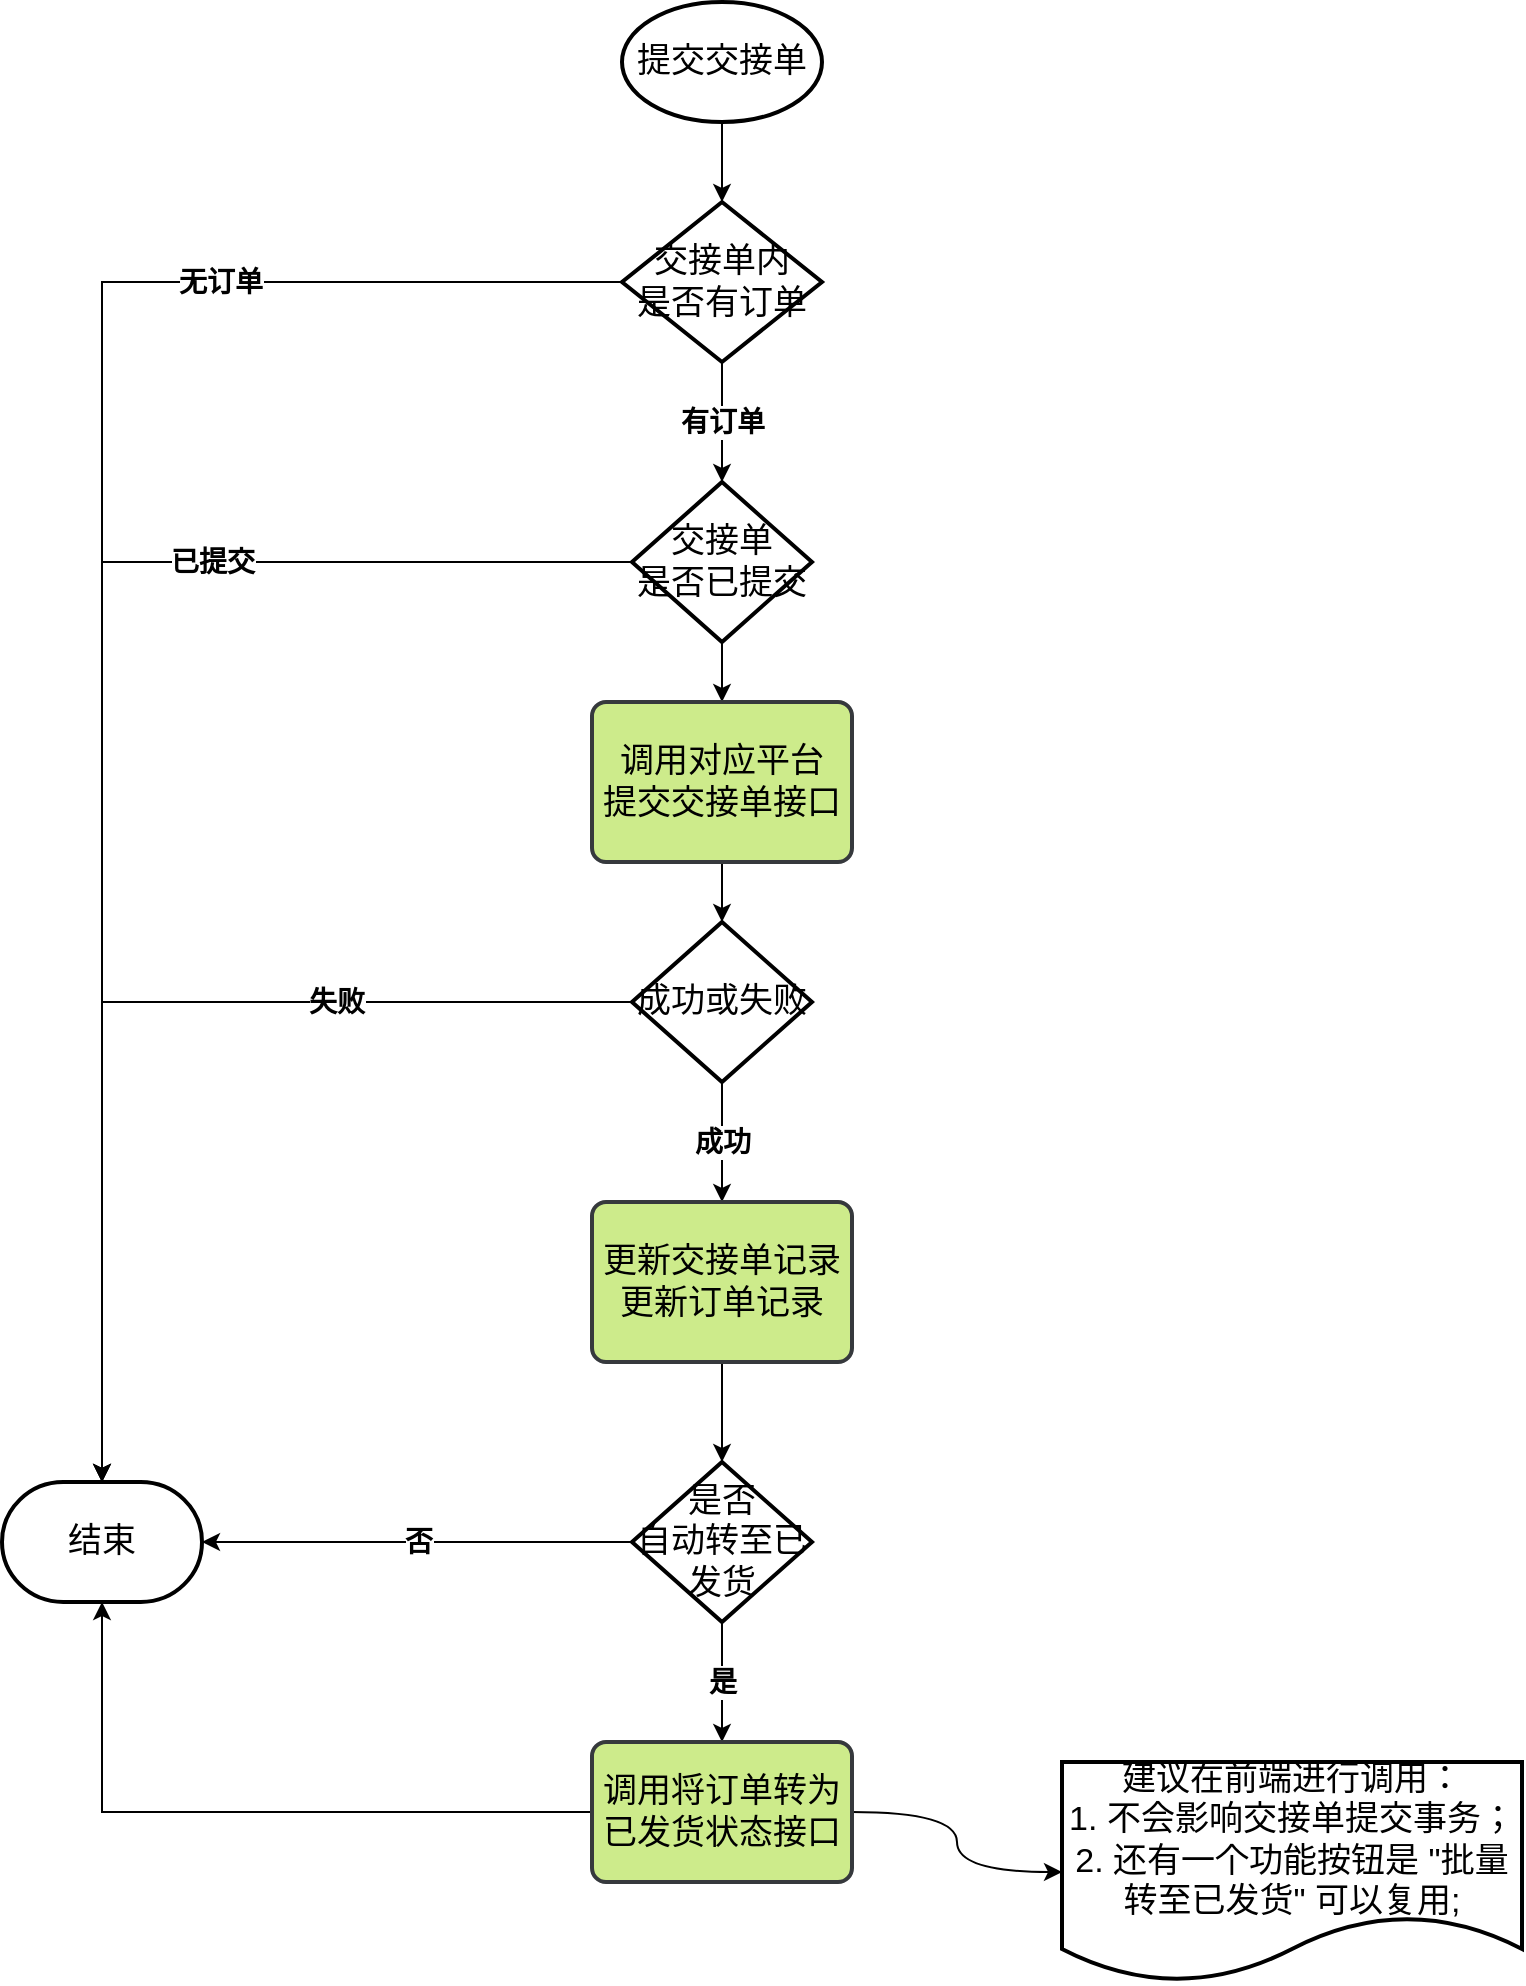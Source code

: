 <mxfile version="21.1.8" type="github">
  <diagram name="第 1 页" id="Owga8iRs9M4aHq998Id_">
    <mxGraphModel dx="1434" dy="756" grid="1" gridSize="10" guides="1" tooltips="1" connect="1" arrows="1" fold="1" page="1" pageScale="1" pageWidth="827" pageHeight="1169" math="0" shadow="0">
      <root>
        <mxCell id="0" />
        <mxCell id="1" parent="0" />
        <mxCell id="WbZ3Wk0u_LfN1Q2NzHBl-9" style="edgeStyle=orthogonalEdgeStyle;rounded=0;orthogonalLoop=1;jettySize=auto;html=1;entryX=0.5;entryY=0;entryDx=0;entryDy=0;entryPerimeter=0;" edge="1" parent="1" source="WbZ3Wk0u_LfN1Q2NzHBl-1" target="WbZ3Wk0u_LfN1Q2NzHBl-2">
          <mxGeometry relative="1" as="geometry" />
        </mxCell>
        <mxCell id="WbZ3Wk0u_LfN1Q2NzHBl-1" value="&lt;font style=&quot;font-size: 17px;&quot;&gt;提交交接单&lt;/font&gt;" style="strokeWidth=2;html=1;shape=mxgraph.flowchart.start_1;whiteSpace=wrap;" vertex="1" parent="1">
          <mxGeometry x="370" y="110" width="100" height="60" as="geometry" />
        </mxCell>
        <mxCell id="WbZ3Wk0u_LfN1Q2NzHBl-4" value="&lt;b&gt;&lt;font style=&quot;font-size: 14px;&quot;&gt;无订单&lt;/font&gt;&lt;/b&gt;" style="edgeStyle=orthogonalEdgeStyle;rounded=0;orthogonalLoop=1;jettySize=auto;html=1;" edge="1" parent="1" source="WbZ3Wk0u_LfN1Q2NzHBl-2" target="WbZ3Wk0u_LfN1Q2NzHBl-3">
          <mxGeometry x="-0.533" relative="1" as="geometry">
            <mxPoint as="offset" />
          </mxGeometry>
        </mxCell>
        <mxCell id="WbZ3Wk0u_LfN1Q2NzHBl-7" value="&lt;b&gt;&lt;font style=&quot;font-size: 14px;&quot;&gt;有订单&lt;/font&gt;&lt;/b&gt;" style="edgeStyle=orthogonalEdgeStyle;rounded=0;orthogonalLoop=1;jettySize=auto;html=1;" edge="1" parent="1" source="WbZ3Wk0u_LfN1Q2NzHBl-2" target="WbZ3Wk0u_LfN1Q2NzHBl-6">
          <mxGeometry relative="1" as="geometry" />
        </mxCell>
        <mxCell id="WbZ3Wk0u_LfN1Q2NzHBl-2" value="&lt;font style=&quot;font-size: 17px;&quot;&gt;交接单内&lt;br&gt;是否有订单&lt;/font&gt;" style="strokeWidth=2;html=1;shape=mxgraph.flowchart.decision;whiteSpace=wrap;" vertex="1" parent="1">
          <mxGeometry x="370" y="210" width="100" height="80" as="geometry" />
        </mxCell>
        <mxCell id="WbZ3Wk0u_LfN1Q2NzHBl-3" value="&lt;font style=&quot;font-size: 17px;&quot;&gt;结束&lt;/font&gt;" style="strokeWidth=2;html=1;shape=mxgraph.flowchart.terminator;whiteSpace=wrap;" vertex="1" parent="1">
          <mxGeometry x="60" y="850" width="100" height="60" as="geometry" />
        </mxCell>
        <mxCell id="WbZ3Wk0u_LfN1Q2NzHBl-8" value="&lt;b&gt;&lt;font style=&quot;font-size: 14px;&quot;&gt;已提交&lt;/font&gt;&lt;/b&gt;" style="edgeStyle=orthogonalEdgeStyle;rounded=0;orthogonalLoop=1;jettySize=auto;html=1;" edge="1" parent="1" source="WbZ3Wk0u_LfN1Q2NzHBl-6" target="WbZ3Wk0u_LfN1Q2NzHBl-3">
          <mxGeometry x="-0.419" relative="1" as="geometry">
            <mxPoint as="offset" />
          </mxGeometry>
        </mxCell>
        <mxCell id="WbZ3Wk0u_LfN1Q2NzHBl-11" style="edgeStyle=orthogonalEdgeStyle;rounded=0;orthogonalLoop=1;jettySize=auto;html=1;" edge="1" parent="1" source="WbZ3Wk0u_LfN1Q2NzHBl-6" target="WbZ3Wk0u_LfN1Q2NzHBl-10">
          <mxGeometry relative="1" as="geometry" />
        </mxCell>
        <mxCell id="WbZ3Wk0u_LfN1Q2NzHBl-6" value="&lt;font style=&quot;font-size: 17px;&quot;&gt;交接单&lt;br&gt;是否已提交&lt;/font&gt;" style="rhombus;whiteSpace=wrap;html=1;strokeWidth=2;" vertex="1" parent="1">
          <mxGeometry x="375" y="350" width="90" height="80" as="geometry" />
        </mxCell>
        <mxCell id="WbZ3Wk0u_LfN1Q2NzHBl-13" value="" style="edgeStyle=orthogonalEdgeStyle;rounded=0;orthogonalLoop=1;jettySize=auto;html=1;" edge="1" parent="1" source="WbZ3Wk0u_LfN1Q2NzHBl-10" target="WbZ3Wk0u_LfN1Q2NzHBl-12">
          <mxGeometry relative="1" as="geometry" />
        </mxCell>
        <mxCell id="WbZ3Wk0u_LfN1Q2NzHBl-10" value="&lt;font style=&quot;font-size: 17px;&quot;&gt;调用对应平台&lt;br&gt;提交交接单接口&lt;/font&gt;" style="rounded=1;whiteSpace=wrap;html=1;absoluteArcSize=1;arcSize=14;strokeWidth=2;fillColor=#cdeb8b;strokeColor=#36393d;" vertex="1" parent="1">
          <mxGeometry x="355" y="460" width="130" height="80" as="geometry" />
        </mxCell>
        <mxCell id="WbZ3Wk0u_LfN1Q2NzHBl-14" value="&lt;font style=&quot;font-size: 14px;&quot;&gt;&lt;b&gt;失败&lt;/b&gt;&lt;/font&gt;" style="edgeStyle=orthogonalEdgeStyle;rounded=0;orthogonalLoop=1;jettySize=auto;html=1;" edge="1" parent="1" source="WbZ3Wk0u_LfN1Q2NzHBl-12" target="WbZ3Wk0u_LfN1Q2NzHBl-3">
          <mxGeometry x="-0.414" relative="1" as="geometry">
            <mxPoint as="offset" />
          </mxGeometry>
        </mxCell>
        <mxCell id="WbZ3Wk0u_LfN1Q2NzHBl-18" value="&lt;b&gt;&lt;font style=&quot;font-size: 14px;&quot;&gt;成功&lt;/font&gt;&lt;/b&gt;" style="edgeStyle=orthogonalEdgeStyle;rounded=0;orthogonalLoop=1;jettySize=auto;html=1;" edge="1" parent="1" source="WbZ3Wk0u_LfN1Q2NzHBl-12" target="WbZ3Wk0u_LfN1Q2NzHBl-17">
          <mxGeometry relative="1" as="geometry" />
        </mxCell>
        <mxCell id="WbZ3Wk0u_LfN1Q2NzHBl-12" value="&lt;font style=&quot;font-size: 17px;&quot;&gt;成功或失败&lt;/font&gt;" style="rhombus;whiteSpace=wrap;html=1;rounded=0;arcSize=14;strokeWidth=2;" vertex="1" parent="1">
          <mxGeometry x="375" y="570" width="90" height="80" as="geometry" />
        </mxCell>
        <mxCell id="WbZ3Wk0u_LfN1Q2NzHBl-20" value="" style="edgeStyle=orthogonalEdgeStyle;rounded=0;orthogonalLoop=1;jettySize=auto;html=1;" edge="1" parent="1" source="WbZ3Wk0u_LfN1Q2NzHBl-17" target="WbZ3Wk0u_LfN1Q2NzHBl-19">
          <mxGeometry relative="1" as="geometry" />
        </mxCell>
        <mxCell id="WbZ3Wk0u_LfN1Q2NzHBl-17" value="&lt;font style=&quot;font-size: 17px;&quot;&gt;更新交接单记录&lt;br&gt;更新订单记录&lt;/font&gt;" style="rounded=1;whiteSpace=wrap;html=1;absoluteArcSize=1;arcSize=14;strokeWidth=2;fillColor=#cdeb8b;strokeColor=#36393d;" vertex="1" parent="1">
          <mxGeometry x="355" y="710" width="130" height="80" as="geometry" />
        </mxCell>
        <mxCell id="WbZ3Wk0u_LfN1Q2NzHBl-21" value="&lt;b&gt;&lt;font style=&quot;font-size: 14px;&quot;&gt;否&lt;/font&gt;&lt;/b&gt;" style="edgeStyle=orthogonalEdgeStyle;rounded=0;orthogonalLoop=1;jettySize=auto;html=1;entryX=1;entryY=0.5;entryDx=0;entryDy=0;entryPerimeter=0;" edge="1" parent="1" source="WbZ3Wk0u_LfN1Q2NzHBl-19" target="WbZ3Wk0u_LfN1Q2NzHBl-3">
          <mxGeometry relative="1" as="geometry" />
        </mxCell>
        <mxCell id="WbZ3Wk0u_LfN1Q2NzHBl-23" value="&lt;font style=&quot;font-size: 14px;&quot;&gt;&lt;b&gt;是&lt;/b&gt;&lt;/font&gt;" style="edgeStyle=orthogonalEdgeStyle;rounded=0;orthogonalLoop=1;jettySize=auto;html=1;" edge="1" parent="1" source="WbZ3Wk0u_LfN1Q2NzHBl-19" target="WbZ3Wk0u_LfN1Q2NzHBl-22">
          <mxGeometry relative="1" as="geometry" />
        </mxCell>
        <mxCell id="WbZ3Wk0u_LfN1Q2NzHBl-19" value="&lt;font style=&quot;font-size: 17px;&quot;&gt;是否&lt;br&gt;自动转至已发货&lt;/font&gt;" style="rhombus;whiteSpace=wrap;html=1;rounded=0;arcSize=14;strokeWidth=2;" vertex="1" parent="1">
          <mxGeometry x="375" y="840" width="90" height="80" as="geometry" />
        </mxCell>
        <mxCell id="WbZ3Wk0u_LfN1Q2NzHBl-24" style="edgeStyle=orthogonalEdgeStyle;rounded=0;orthogonalLoop=1;jettySize=auto;html=1;entryX=0.5;entryY=1;entryDx=0;entryDy=0;entryPerimeter=0;" edge="1" parent="1" source="WbZ3Wk0u_LfN1Q2NzHBl-22" target="WbZ3Wk0u_LfN1Q2NzHBl-3">
          <mxGeometry relative="1" as="geometry" />
        </mxCell>
        <mxCell id="WbZ3Wk0u_LfN1Q2NzHBl-26" value="" style="edgeStyle=orthogonalEdgeStyle;orthogonalLoop=1;jettySize=auto;html=1;curved=1;" edge="1" parent="1" source="WbZ3Wk0u_LfN1Q2NzHBl-22" target="WbZ3Wk0u_LfN1Q2NzHBl-25">
          <mxGeometry relative="1" as="geometry" />
        </mxCell>
        <mxCell id="WbZ3Wk0u_LfN1Q2NzHBl-22" value="&lt;font style=&quot;font-size: 17px;&quot;&gt;调用将订单转为&lt;br&gt;已发货状态接口&lt;/font&gt;" style="rounded=1;whiteSpace=wrap;html=1;absoluteArcSize=1;arcSize=14;strokeWidth=2;fillColor=#cdeb8b;strokeColor=#36393d;" vertex="1" parent="1">
          <mxGeometry x="355" y="980" width="130" height="70" as="geometry" />
        </mxCell>
        <mxCell id="WbZ3Wk0u_LfN1Q2NzHBl-25" value="&lt;font style=&quot;font-size: 17px;&quot;&gt;建议在前端进行调用：&lt;br&gt;1. 不会影响交接单提交事务；&lt;br&gt;2. 还有一个功能按钮是 &quot;批量转至已发货&quot; 可以复用;&lt;br&gt;&lt;/font&gt;" style="shape=document;whiteSpace=wrap;html=1;boundedLbl=1;rounded=1;arcSize=14;strokeWidth=2;" vertex="1" parent="1">
          <mxGeometry x="590" y="990" width="230" height="110" as="geometry" />
        </mxCell>
      </root>
    </mxGraphModel>
  </diagram>
</mxfile>
